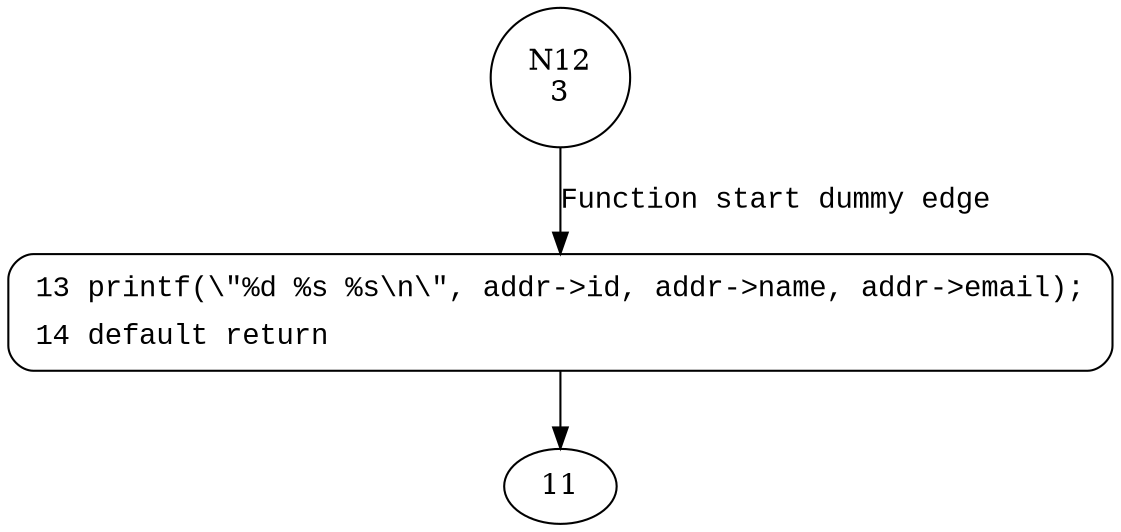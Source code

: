 digraph Address_print {
12 [shape="circle" label="N12\n3"]
13 [shape="circle" label="N13\n2"]
13 [style="filled,bold" penwidth="1" fillcolor="white" fontname="Courier New" shape="Mrecord" label=<<table border="0" cellborder="0" cellpadding="3" bgcolor="white"><tr><td align="right">13</td><td align="left">printf(\"%d %s %s\n\", addr-&gt;id, addr-&gt;name, addr-&gt;email);</td></tr><tr><td align="right">14</td><td align="left">default return</td></tr></table>>]
13 -> 11[label=""]
12 -> 13 [label="Function start dummy edge" fontname="Courier New"]
}